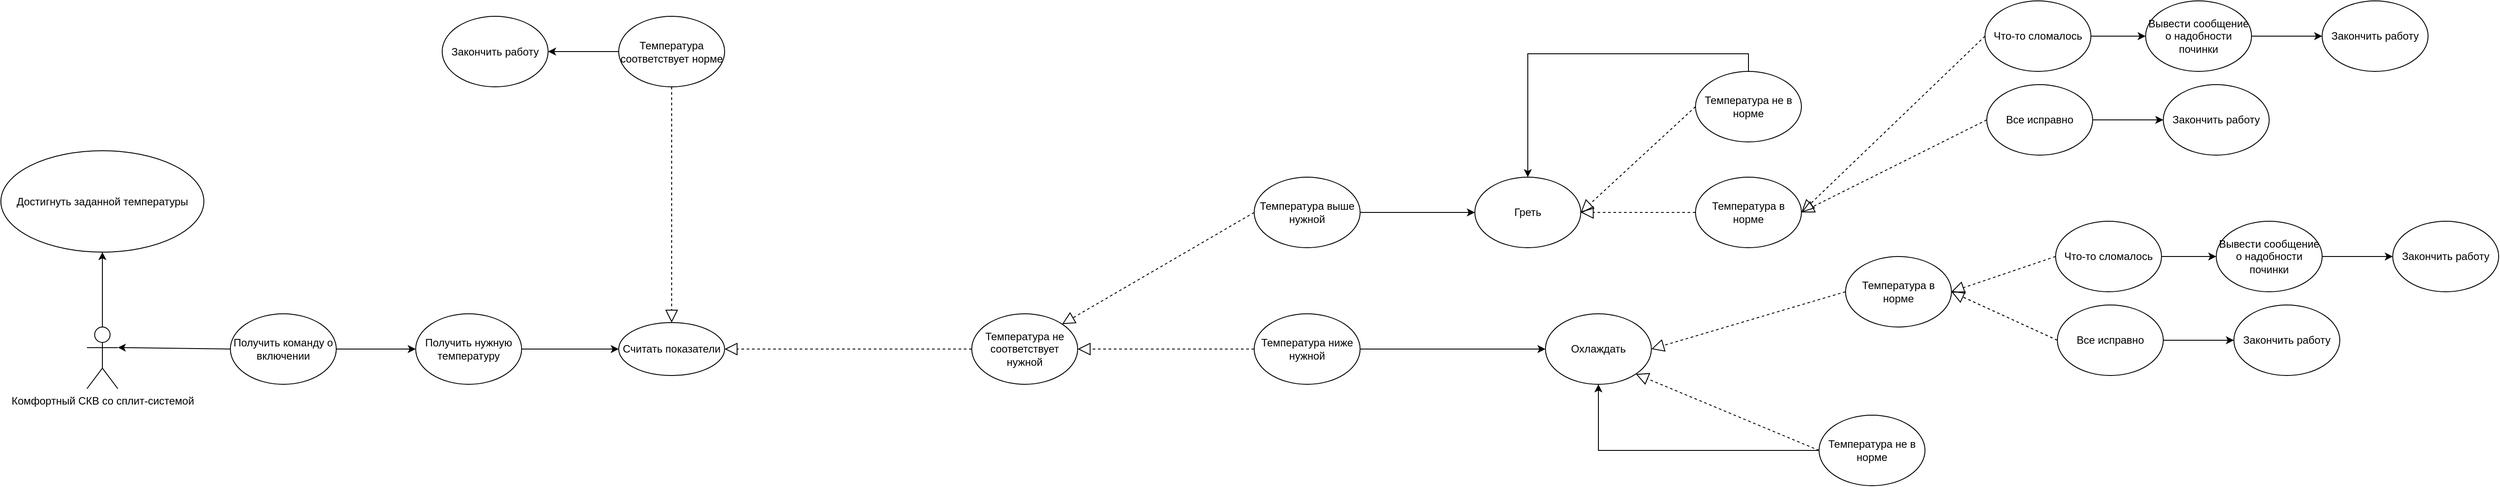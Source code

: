 <mxfile version="15.2.7" type="github">
  <diagram id="SSqRe7yeWzL_ahuAxIvq" name="Page-1">
    <mxGraphModel dx="1944" dy="1710" grid="1" gridSize="10" guides="1" tooltips="1" connect="1" arrows="1" fold="1" page="1" pageScale="1" pageWidth="827" pageHeight="1169" math="0" shadow="0">
      <root>
        <mxCell id="0" />
        <mxCell id="1" parent="0" />
        <mxCell id="Ex-YfUZOX76iZiXNYdEz-4" value="" style="edgeStyle=orthogonalEdgeStyle;rounded=0;orthogonalLoop=1;jettySize=auto;html=1;" parent="1" source="Ex-YfUZOX76iZiXNYdEz-1" target="Ex-YfUZOX76iZiXNYdEz-3" edge="1">
          <mxGeometry relative="1" as="geometry" />
        </mxCell>
        <mxCell id="Ex-YfUZOX76iZiXNYdEz-1" value="Комфортный СКВ со сплит-системой" style="shape=umlActor;verticalLabelPosition=bottom;verticalAlign=top;html=1;outlineConnect=0;" parent="1" vertex="1">
          <mxGeometry x="-222.5" y="290" width="35" height="70" as="geometry" />
        </mxCell>
        <mxCell id="Ex-YfUZOX76iZiXNYdEz-3" value="Достигнуть заданной температуры" style="ellipse;whiteSpace=wrap;html=1;verticalAlign=middle;" parent="1" vertex="1">
          <mxGeometry x="-320" y="90" width="230" height="115" as="geometry" />
        </mxCell>
        <mxCell id="Ex-YfUZOX76iZiXNYdEz-5" value="Считать показатели" style="ellipse;whiteSpace=wrap;html=1;verticalAlign=middle;align=center;" parent="1" vertex="1">
          <mxGeometry x="380" y="285" width="120" height="60" as="geometry" />
        </mxCell>
        <mxCell id="Ex-YfUZOX76iZiXNYdEz-7" value="Температура не соответствует нужной" style="ellipse;whiteSpace=wrap;html=1;verticalAlign=middle;" parent="1" vertex="1">
          <mxGeometry x="780" y="275" width="120" height="80" as="geometry" />
        </mxCell>
        <mxCell id="Ex-YfUZOX76iZiXNYdEz-8" value="" style="endArrow=block;dashed=1;endFill=0;endSize=12;html=1;exitX=0;exitY=0.5;exitDx=0;exitDy=0;entryX=1;entryY=0.5;entryDx=0;entryDy=0;" parent="1" source="Ex-YfUZOX76iZiXNYdEz-7" target="Ex-YfUZOX76iZiXNYdEz-5" edge="1">
          <mxGeometry width="160" relative="1" as="geometry">
            <mxPoint x="670" y="267.5" as="sourcePoint" />
            <mxPoint x="830" y="267.5" as="targetPoint" />
          </mxGeometry>
        </mxCell>
        <mxCell id="Ex-YfUZOX76iZiXNYdEz-27" value="" style="endArrow=block;dashed=1;endFill=0;endSize=12;html=1;exitX=0;exitY=0.5;exitDx=0;exitDy=0;entryX=1;entryY=0;entryDx=0;entryDy=0;" parent="1" source="Ex-YfUZOX76iZiXNYdEz-28" edge="1" target="Ex-YfUZOX76iZiXNYdEz-7">
          <mxGeometry width="160" relative="1" as="geometry">
            <mxPoint x="1100" y="-60" as="sourcePoint" />
            <mxPoint x="860" y="30" as="targetPoint" />
          </mxGeometry>
        </mxCell>
        <mxCell id="Ex-YfUZOX76iZiXNYdEz-28" value="Температура выше нужной" style="ellipse;whiteSpace=wrap;html=1;verticalAlign=middle;" parent="1" vertex="1">
          <mxGeometry x="1100" y="120" width="120" height="80" as="geometry" />
        </mxCell>
        <mxCell id="Ex-YfUZOX76iZiXNYdEz-29" value="" style="endArrow=block;dashed=1;endFill=0;endSize=12;html=1;exitX=0;exitY=0.5;exitDx=0;exitDy=0;entryX=1;entryY=0.5;entryDx=0;entryDy=0;" parent="1" source="Ex-YfUZOX76iZiXNYdEz-30" target="Ex-YfUZOX76iZiXNYdEz-7" edge="1">
          <mxGeometry width="160" relative="1" as="geometry">
            <mxPoint x="1110" y="70" as="sourcePoint" />
            <mxPoint x="870" y="160" as="targetPoint" />
          </mxGeometry>
        </mxCell>
        <mxCell id="Ex-YfUZOX76iZiXNYdEz-45" style="edgeStyle=orthogonalEdgeStyle;rounded=0;orthogonalLoop=1;jettySize=auto;html=1;exitX=1;exitY=0.5;exitDx=0;exitDy=0;entryX=0;entryY=0.5;entryDx=0;entryDy=0;" parent="1" source="Ex-YfUZOX76iZiXNYdEz-30" target="Ex-YfUZOX76iZiXNYdEz-39" edge="1">
          <mxGeometry relative="1" as="geometry" />
        </mxCell>
        <mxCell id="Ex-YfUZOX76iZiXNYdEz-30" value="Температура ниже нужной" style="ellipse;whiteSpace=wrap;html=1;verticalAlign=middle;" parent="1" vertex="1">
          <mxGeometry x="1100" y="275" width="120" height="80" as="geometry" />
        </mxCell>
        <mxCell id="Ex-YfUZOX76iZiXNYdEz-31" value="" style="endArrow=classic;html=1;exitX=1;exitY=0.5;exitDx=0;exitDy=0;" parent="1" source="Ex-YfUZOX76iZiXNYdEz-28" target="Ex-YfUZOX76iZiXNYdEz-32" edge="1">
          <mxGeometry width="50" height="50" relative="1" as="geometry">
            <mxPoint x="860" y="220" as="sourcePoint" />
            <mxPoint x="1280" y="-60" as="targetPoint" />
          </mxGeometry>
        </mxCell>
        <mxCell id="Ex-YfUZOX76iZiXNYdEz-32" value="Греть" style="ellipse;whiteSpace=wrap;html=1;verticalAlign=middle;" parent="1" vertex="1">
          <mxGeometry x="1350" y="120" width="120" height="80" as="geometry" />
        </mxCell>
        <mxCell id="Ex-YfUZOX76iZiXNYdEz-35" value="" style="endArrow=block;dashed=1;endFill=0;endSize=12;html=1;exitX=0;exitY=0.5;exitDx=0;exitDy=0;" parent="1" source="REcgTKblcPlk6Ld11pTf-13" edge="1">
          <mxGeometry width="160" relative="1" as="geometry">
            <mxPoint x="1630" y="20" as="sourcePoint" />
            <mxPoint x="1470" y="160" as="targetPoint" />
          </mxGeometry>
        </mxCell>
        <mxCell id="Ex-YfUZOX76iZiXNYdEz-39" value="Охлаждать" style="ellipse;whiteSpace=wrap;html=1;verticalAlign=middle;" parent="1" vertex="1">
          <mxGeometry x="1430" y="275" width="120" height="80" as="geometry" />
        </mxCell>
        <mxCell id="Ex-YfUZOX76iZiXNYdEz-40" value="Температура в норме" style="ellipse;whiteSpace=wrap;html=1;verticalAlign=middle;" parent="1" vertex="1">
          <mxGeometry x="1770" y="210" width="120" height="80" as="geometry" />
        </mxCell>
        <mxCell id="Ex-YfUZOX76iZiXNYdEz-41" style="edgeStyle=orthogonalEdgeStyle;rounded=0;orthogonalLoop=1;jettySize=auto;html=1;entryX=0.5;entryY=1;entryDx=0;entryDy=0;" parent="1" source="Ex-YfUZOX76iZiXNYdEz-42" target="Ex-YfUZOX76iZiXNYdEz-39" edge="1">
          <mxGeometry relative="1" as="geometry" />
        </mxCell>
        <mxCell id="Ex-YfUZOX76iZiXNYdEz-42" value="Температура не в норме" style="ellipse;whiteSpace=wrap;html=1;verticalAlign=middle;" parent="1" vertex="1">
          <mxGeometry x="1740" y="390" width="120" height="80" as="geometry" />
        </mxCell>
        <mxCell id="Ex-YfUZOX76iZiXNYdEz-43" value="" style="endArrow=block;dashed=1;endFill=0;endSize=12;html=1;exitX=0;exitY=0.5;exitDx=0;exitDy=0;entryX=1;entryY=0.5;entryDx=0;entryDy=0;" parent="1" source="Ex-YfUZOX76iZiXNYdEz-40" target="Ex-YfUZOX76iZiXNYdEz-39" edge="1">
          <mxGeometry width="160" relative="1" as="geometry">
            <mxPoint x="1340" y="87.5" as="sourcePoint" />
            <mxPoint x="1160" y="177.5" as="targetPoint" />
          </mxGeometry>
        </mxCell>
        <mxCell id="Ex-YfUZOX76iZiXNYdEz-44" value="" style="endArrow=block;dashed=1;endFill=0;endSize=12;html=1;exitX=0;exitY=0.5;exitDx=0;exitDy=0;entryX=1;entryY=1;entryDx=0;entryDy=0;" parent="1" source="Ex-YfUZOX76iZiXNYdEz-42" edge="1" target="Ex-YfUZOX76iZiXNYdEz-39">
          <mxGeometry width="160" relative="1" as="geometry">
            <mxPoint x="1730" y="-12.5" as="sourcePoint" />
            <mxPoint x="1680" y="77.5" as="targetPoint" />
          </mxGeometry>
        </mxCell>
        <mxCell id="Ex-YfUZOX76iZiXNYdEz-83" value="" style="endArrow=block;dashed=1;endFill=0;endSize=12;html=1;entryX=0.5;entryY=0;entryDx=0;entryDy=0;exitX=0.5;exitY=1;exitDx=0;exitDy=0;" parent="1" target="Ex-YfUZOX76iZiXNYdEz-5" edge="1" source="Ex-YfUZOX76iZiXNYdEz-84">
          <mxGeometry width="160" relative="1" as="geometry">
            <mxPoint x="500" y="-30" as="sourcePoint" />
            <mxPoint x="850" y="140" as="targetPoint" />
          </mxGeometry>
        </mxCell>
        <mxCell id="REcgTKblcPlk6Ld11pTf-5" value="" style="edgeStyle=orthogonalEdgeStyle;rounded=0;orthogonalLoop=1;jettySize=auto;html=1;" edge="1" parent="1" source="Ex-YfUZOX76iZiXNYdEz-84" target="REcgTKblcPlk6Ld11pTf-4">
          <mxGeometry relative="1" as="geometry" />
        </mxCell>
        <mxCell id="Ex-YfUZOX76iZiXNYdEz-84" value="Температура соответствует норме" style="ellipse;whiteSpace=wrap;html=1;verticalAlign=middle;" parent="1" vertex="1">
          <mxGeometry x="380" y="-62.5" width="120" height="80" as="geometry" />
        </mxCell>
        <mxCell id="REcgTKblcPlk6Ld11pTf-3" value="" style="edgeStyle=orthogonalEdgeStyle;rounded=0;orthogonalLoop=1;jettySize=auto;html=1;" edge="1" parent="1" source="Ex-YfUZOX76iZiXNYdEz-85" target="REcgTKblcPlk6Ld11pTf-2">
          <mxGeometry relative="1" as="geometry" />
        </mxCell>
        <mxCell id="Ex-YfUZOX76iZiXNYdEz-85" value="Получить команду о включении" style="ellipse;whiteSpace=wrap;html=1;verticalAlign=middle;" parent="1" vertex="1">
          <mxGeometry x="-60" y="275" width="120" height="80" as="geometry" />
        </mxCell>
        <mxCell id="Ex-YfUZOX76iZiXNYdEz-86" value="" style="endArrow=classic;html=1;exitX=0;exitY=0.5;exitDx=0;exitDy=0;entryX=1;entryY=0.333;entryDx=0;entryDy=0;entryPerimeter=0;" parent="1" source="Ex-YfUZOX76iZiXNYdEz-85" target="Ex-YfUZOX76iZiXNYdEz-1" edge="1">
          <mxGeometry width="50" height="50" relative="1" as="geometry">
            <mxPoint x="80" y="395" as="sourcePoint" />
            <mxPoint x="130" y="345" as="targetPoint" />
          </mxGeometry>
        </mxCell>
        <mxCell id="Ex-YfUZOX76iZiXNYdEz-95" value="" style="edgeStyle=orthogonalEdgeStyle;rounded=0;orthogonalLoop=1;jettySize=auto;html=1;exitX=1;exitY=0.5;exitDx=0;exitDy=0;" parent="1" source="REcgTKblcPlk6Ld11pTf-2" target="Ex-YfUZOX76iZiXNYdEz-5" edge="1">
          <mxGeometry relative="1" as="geometry">
            <mxPoint x="420" y="210" as="sourcePoint" />
          </mxGeometry>
        </mxCell>
        <mxCell id="REcgTKblcPlk6Ld11pTf-2" value="Получить нужную температуру" style="ellipse;whiteSpace=wrap;html=1;verticalAlign=middle;" vertex="1" parent="1">
          <mxGeometry x="150" y="275" width="120" height="80" as="geometry" />
        </mxCell>
        <mxCell id="REcgTKblcPlk6Ld11pTf-4" value="Закончить работу" style="ellipse;whiteSpace=wrap;html=1;verticalAlign=middle;" vertex="1" parent="1">
          <mxGeometry x="180" y="-62.5" width="120" height="80" as="geometry" />
        </mxCell>
        <mxCell id="REcgTKblcPlk6Ld11pTf-8" value="" style="endArrow=block;dashed=1;endFill=0;endSize=12;html=1;exitX=0;exitY=0.5;exitDx=0;exitDy=0;entryX=1;entryY=0.5;entryDx=0;entryDy=0;" edge="1" parent="1" source="REcgTKblcPlk6Ld11pTf-10" target="Ex-YfUZOX76iZiXNYdEz-32">
          <mxGeometry width="160" relative="1" as="geometry">
            <mxPoint x="1440" y="-150" as="sourcePoint" />
            <mxPoint x="1420" y="130" as="targetPoint" />
          </mxGeometry>
        </mxCell>
        <mxCell id="REcgTKblcPlk6Ld11pTf-10" value="Температура в норме" style="ellipse;whiteSpace=wrap;html=1;verticalAlign=middle;" vertex="1" parent="1">
          <mxGeometry x="1600" y="120" width="120" height="80" as="geometry" />
        </mxCell>
        <mxCell id="REcgTKblcPlk6Ld11pTf-14" style="edgeStyle=orthogonalEdgeStyle;rounded=0;orthogonalLoop=1;jettySize=auto;html=1;exitX=0.5;exitY=0;exitDx=0;exitDy=0;entryX=0.5;entryY=0;entryDx=0;entryDy=0;" edge="1" parent="1" source="REcgTKblcPlk6Ld11pTf-13" target="Ex-YfUZOX76iZiXNYdEz-32">
          <mxGeometry relative="1" as="geometry" />
        </mxCell>
        <mxCell id="REcgTKblcPlk6Ld11pTf-13" value="Температура не в норме" style="ellipse;whiteSpace=wrap;html=1;verticalAlign=middle;" vertex="1" parent="1">
          <mxGeometry x="1600" width="120" height="80" as="geometry" />
        </mxCell>
        <mxCell id="REcgTKblcPlk6Ld11pTf-23" style="edgeStyle=orthogonalEdgeStyle;rounded=0;orthogonalLoop=1;jettySize=auto;html=1;exitX=1;exitY=0.5;exitDx=0;exitDy=0;entryX=0;entryY=0.5;entryDx=0;entryDy=0;" edge="1" parent="1" source="REcgTKblcPlk6Ld11pTf-15" target="REcgTKblcPlk6Ld11pTf-21">
          <mxGeometry relative="1" as="geometry" />
        </mxCell>
        <mxCell id="REcgTKblcPlk6Ld11pTf-15" value="Что-то сломалось" style="ellipse;whiteSpace=wrap;html=1;" vertex="1" parent="1">
          <mxGeometry x="2008" y="170" width="120" height="80" as="geometry" />
        </mxCell>
        <mxCell id="REcgTKblcPlk6Ld11pTf-18" value="" style="edgeStyle=orthogonalEdgeStyle;rounded=0;orthogonalLoop=1;jettySize=auto;html=1;" edge="1" parent="1" source="REcgTKblcPlk6Ld11pTf-16" target="REcgTKblcPlk6Ld11pTf-17">
          <mxGeometry relative="1" as="geometry" />
        </mxCell>
        <mxCell id="REcgTKblcPlk6Ld11pTf-16" value="Все исправно" style="ellipse;whiteSpace=wrap;html=1;" vertex="1" parent="1">
          <mxGeometry x="2010" y="265" width="120" height="80" as="geometry" />
        </mxCell>
        <mxCell id="REcgTKblcPlk6Ld11pTf-17" value="Закончить работу" style="ellipse;whiteSpace=wrap;html=1;" vertex="1" parent="1">
          <mxGeometry x="2210" y="265" width="120" height="80" as="geometry" />
        </mxCell>
        <mxCell id="REcgTKblcPlk6Ld11pTf-19" value="" style="endArrow=block;dashed=1;endFill=0;endSize=12;html=1;exitX=0;exitY=0.5;exitDx=0;exitDy=0;entryX=1;entryY=0.5;entryDx=0;entryDy=0;" edge="1" parent="1" source="REcgTKblcPlk6Ld11pTf-16" target="Ex-YfUZOX76iZiXNYdEz-40">
          <mxGeometry width="160" relative="1" as="geometry">
            <mxPoint x="1780" y="260.0" as="sourcePoint" />
            <mxPoint x="1560" y="325.0" as="targetPoint" />
          </mxGeometry>
        </mxCell>
        <mxCell id="REcgTKblcPlk6Ld11pTf-20" value="" style="endArrow=block;dashed=1;endFill=0;endSize=12;html=1;exitX=0;exitY=0.5;exitDx=0;exitDy=0;entryX=1;entryY=0.5;entryDx=0;entryDy=0;" edge="1" parent="1" source="REcgTKblcPlk6Ld11pTf-15" target="Ex-YfUZOX76iZiXNYdEz-40">
          <mxGeometry width="160" relative="1" as="geometry">
            <mxPoint x="2020.0" y="315.0" as="sourcePoint" />
            <mxPoint x="1900" y="260.0" as="targetPoint" />
          </mxGeometry>
        </mxCell>
        <mxCell id="REcgTKblcPlk6Ld11pTf-25" value="" style="edgeStyle=orthogonalEdgeStyle;rounded=0;orthogonalLoop=1;jettySize=auto;html=1;" edge="1" parent="1" source="REcgTKblcPlk6Ld11pTf-21" target="REcgTKblcPlk6Ld11pTf-24">
          <mxGeometry relative="1" as="geometry" />
        </mxCell>
        <mxCell id="REcgTKblcPlk6Ld11pTf-21" value="Вывести сообщение о надобности починки" style="ellipse;whiteSpace=wrap;html=1;" vertex="1" parent="1">
          <mxGeometry x="2190" y="170" width="120" height="80" as="geometry" />
        </mxCell>
        <mxCell id="REcgTKblcPlk6Ld11pTf-24" value="Закончить работу" style="ellipse;whiteSpace=wrap;html=1;" vertex="1" parent="1">
          <mxGeometry x="2390" y="170" width="120" height="80" as="geometry" />
        </mxCell>
        <mxCell id="REcgTKblcPlk6Ld11pTf-31" style="edgeStyle=orthogonalEdgeStyle;rounded=0;orthogonalLoop=1;jettySize=auto;html=1;exitX=1;exitY=0.5;exitDx=0;exitDy=0;entryX=0;entryY=0.5;entryDx=0;entryDy=0;" edge="1" parent="1" source="REcgTKblcPlk6Ld11pTf-32" target="REcgTKblcPlk6Ld11pTf-39">
          <mxGeometry relative="1" as="geometry" />
        </mxCell>
        <mxCell id="REcgTKblcPlk6Ld11pTf-32" value="Что-то сломалось" style="ellipse;whiteSpace=wrap;html=1;" vertex="1" parent="1">
          <mxGeometry x="1928" y="-80" width="120" height="80" as="geometry" />
        </mxCell>
        <mxCell id="REcgTKblcPlk6Ld11pTf-33" value="" style="edgeStyle=orthogonalEdgeStyle;rounded=0;orthogonalLoop=1;jettySize=auto;html=1;" edge="1" parent="1" source="REcgTKblcPlk6Ld11pTf-34" target="REcgTKblcPlk6Ld11pTf-35">
          <mxGeometry relative="1" as="geometry" />
        </mxCell>
        <mxCell id="REcgTKblcPlk6Ld11pTf-34" value="Все исправно" style="ellipse;whiteSpace=wrap;html=1;" vertex="1" parent="1">
          <mxGeometry x="1930" y="15" width="120" height="80" as="geometry" />
        </mxCell>
        <mxCell id="REcgTKblcPlk6Ld11pTf-35" value="Закончить работу" style="ellipse;whiteSpace=wrap;html=1;" vertex="1" parent="1">
          <mxGeometry x="2130" y="15" width="120" height="80" as="geometry" />
        </mxCell>
        <mxCell id="REcgTKblcPlk6Ld11pTf-36" value="" style="endArrow=block;dashed=1;endFill=0;endSize=12;html=1;exitX=0;exitY=0.5;exitDx=0;exitDy=0;entryX=1;entryY=0.5;entryDx=0;entryDy=0;" edge="1" parent="1" source="REcgTKblcPlk6Ld11pTf-34" target="REcgTKblcPlk6Ld11pTf-10">
          <mxGeometry width="160" relative="1" as="geometry">
            <mxPoint x="1700" y="10.0" as="sourcePoint" />
            <mxPoint x="1810" y="2.274e-13" as="targetPoint" />
          </mxGeometry>
        </mxCell>
        <mxCell id="REcgTKblcPlk6Ld11pTf-37" value="" style="endArrow=block;dashed=1;endFill=0;endSize=12;html=1;exitX=0;exitY=0.5;exitDx=0;exitDy=0;" edge="1" parent="1" source="REcgTKblcPlk6Ld11pTf-32">
          <mxGeometry width="160" relative="1" as="geometry">
            <mxPoint x="1940.0" y="65.0" as="sourcePoint" />
            <mxPoint x="1720" y="160" as="targetPoint" />
          </mxGeometry>
        </mxCell>
        <mxCell id="REcgTKblcPlk6Ld11pTf-38" value="" style="edgeStyle=orthogonalEdgeStyle;rounded=0;orthogonalLoop=1;jettySize=auto;html=1;" edge="1" parent="1" source="REcgTKblcPlk6Ld11pTf-39" target="REcgTKblcPlk6Ld11pTf-40">
          <mxGeometry relative="1" as="geometry" />
        </mxCell>
        <mxCell id="REcgTKblcPlk6Ld11pTf-39" value="Вывести сообщение о надобности починки" style="ellipse;whiteSpace=wrap;html=1;" vertex="1" parent="1">
          <mxGeometry x="2110" y="-80" width="120" height="80" as="geometry" />
        </mxCell>
        <mxCell id="REcgTKblcPlk6Ld11pTf-40" value="Закончить работу" style="ellipse;whiteSpace=wrap;html=1;" vertex="1" parent="1">
          <mxGeometry x="2310" y="-80" width="120" height="80" as="geometry" />
        </mxCell>
      </root>
    </mxGraphModel>
  </diagram>
</mxfile>
